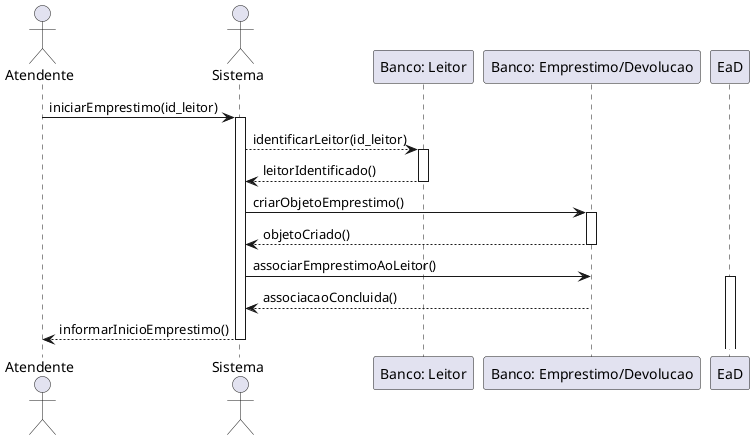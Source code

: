 @startuml

actor "Atendente" as A
actor "Sistema" as S
participant "Banco: Leitor" as L
participant "Banco: Emprestimo/Devolucao" as ED

A -> S : iniciarEmprestimo(id_leitor)
activate S

S --> L : identificarLeitor(id_leitor)
activate L
L --> S : leitorIdentificado()
deactivate L

S -> ED : criarObjetoEmprestimo()
activate ED
ED --> S : objetoCriado()
deactivate ED

S -> ED : associarEmprestimoAoLeitor()
activate EaD
ED --> S : associacaoConcluida()
deactivate ED

S --> A : informarInicioEmprestimo()

deactivate S

@enduml
